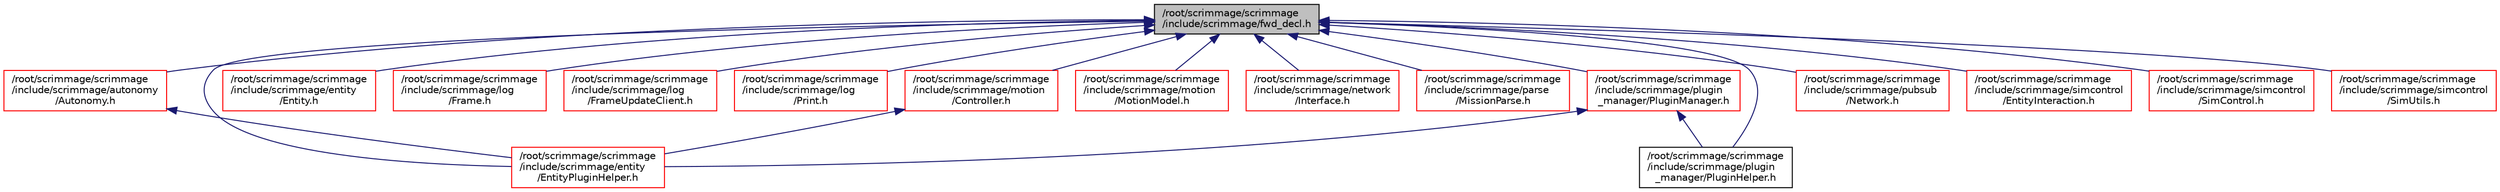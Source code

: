 digraph "/root/scrimmage/scrimmage/include/scrimmage/fwd_decl.h"
{
 // LATEX_PDF_SIZE
  edge [fontname="Helvetica",fontsize="10",labelfontname="Helvetica",labelfontsize="10"];
  node [fontname="Helvetica",fontsize="10",shape=record];
  Node1 [label="/root/scrimmage/scrimmage\l/include/scrimmage/fwd_decl.h",height=0.2,width=0.4,color="black", fillcolor="grey75", style="filled", fontcolor="black",tooltip="Brief file description."];
  Node1 -> Node2 [dir="back",color="midnightblue",fontsize="10",style="solid",fontname="Helvetica"];
  Node2 [label="/root/scrimmage/scrimmage\l/include/scrimmage/autonomy\l/Autonomy.h",height=0.2,width=0.4,color="red", fillcolor="white", style="filled",URL="$Autonomy_8h.html",tooltip="Brief file description."];
  Node2 -> Node4 [dir="back",color="midnightblue",fontsize="10",style="solid",fontname="Helvetica"];
  Node4 [label="/root/scrimmage/scrimmage\l/include/scrimmage/entity\l/EntityPluginHelper.h",height=0.2,width=0.4,color="red", fillcolor="white", style="filled",URL="$EntityPluginHelper_8h.html",tooltip="Brief file description."];
  Node1 -> Node91 [dir="back",color="midnightblue",fontsize="10",style="solid",fontname="Helvetica"];
  Node91 [label="/root/scrimmage/scrimmage\l/include/scrimmage/entity\l/Entity.h",height=0.2,width=0.4,color="red", fillcolor="white", style="filled",URL="$Entity_8h.html",tooltip="Brief file description."];
  Node1 -> Node4 [dir="back",color="midnightblue",fontsize="10",style="solid",fontname="Helvetica"];
  Node1 -> Node174 [dir="back",color="midnightblue",fontsize="10",style="solid",fontname="Helvetica"];
  Node174 [label="/root/scrimmage/scrimmage\l/include/scrimmage/log\l/Frame.h",height=0.2,width=0.4,color="red", fillcolor="white", style="filled",URL="$Frame_8h.html",tooltip="Brief file description."];
  Node1 -> Node178 [dir="back",color="midnightblue",fontsize="10",style="solid",fontname="Helvetica"];
  Node178 [label="/root/scrimmage/scrimmage\l/include/scrimmage/log\l/FrameUpdateClient.h",height=0.2,width=0.4,color="red", fillcolor="white", style="filled",URL="$FrameUpdateClient_8h.html",tooltip="Brief file description."];
  Node1 -> Node180 [dir="back",color="midnightblue",fontsize="10",style="solid",fontname="Helvetica"];
  Node180 [label="/root/scrimmage/scrimmage\l/include/scrimmage/log\l/Print.h",height=0.2,width=0.4,color="red", fillcolor="white", style="filled",URL="$Print_8h.html",tooltip=" "];
  Node1 -> Node181 [dir="back",color="midnightblue",fontsize="10",style="solid",fontname="Helvetica"];
  Node181 [label="/root/scrimmage/scrimmage\l/include/scrimmage/motion\l/Controller.h",height=0.2,width=0.4,color="red", fillcolor="white", style="filled",URL="$Controller_8h.html",tooltip="Brief file description."];
  Node181 -> Node4 [dir="back",color="midnightblue",fontsize="10",style="solid",fontname="Helvetica"];
  Node1 -> Node234 [dir="back",color="midnightblue",fontsize="10",style="solid",fontname="Helvetica"];
  Node234 [label="/root/scrimmage/scrimmage\l/include/scrimmage/motion\l/MotionModel.h",height=0.2,width=0.4,color="red", fillcolor="white", style="filled",URL="$MotionModel_8h.html",tooltip="Brief file description."];
  Node1 -> Node245 [dir="back",color="midnightblue",fontsize="10",style="solid",fontname="Helvetica"];
  Node245 [label="/root/scrimmage/scrimmage\l/include/scrimmage/network\l/Interface.h",height=0.2,width=0.4,color="red", fillcolor="white", style="filled",URL="$Interface_8h.html",tooltip="Brief file description."];
  Node1 -> Node249 [dir="back",color="midnightblue",fontsize="10",style="solid",fontname="Helvetica"];
  Node249 [label="/root/scrimmage/scrimmage\l/include/scrimmage/parse\l/MissionParse.h",height=0.2,width=0.4,color="red", fillcolor="white", style="filled",URL="$MissionParse_8h.html",tooltip="Brief file description."];
  Node1 -> Node252 [dir="back",color="midnightblue",fontsize="10",style="solid",fontname="Helvetica"];
  Node252 [label="/root/scrimmage/scrimmage\l/include/scrimmage/plugin\l_manager/PluginHelper.h",height=0.2,width=0.4,color="black", fillcolor="white", style="filled",URL="$PluginHelper_8h.html",tooltip="Brief file description."];
  Node1 -> Node253 [dir="back",color="midnightblue",fontsize="10",style="solid",fontname="Helvetica"];
  Node253 [label="/root/scrimmage/scrimmage\l/include/scrimmage/plugin\l_manager/PluginManager.h",height=0.2,width=0.4,color="red", fillcolor="white", style="filled",URL="$PluginManager_8h.html",tooltip="Brief file description."];
  Node253 -> Node4 [dir="back",color="midnightblue",fontsize="10",style="solid",fontname="Helvetica"];
  Node253 -> Node252 [dir="back",color="midnightblue",fontsize="10",style="solid",fontname="Helvetica"];
  Node1 -> Node255 [dir="back",color="midnightblue",fontsize="10",style="solid",fontname="Helvetica"];
  Node255 [label="/root/scrimmage/scrimmage\l/include/scrimmage/pubsub\l/Network.h",height=0.2,width=0.4,color="red", fillcolor="white", style="filled",URL="$Network_8h.html",tooltip="Brief file description."];
  Node1 -> Node259 [dir="back",color="midnightblue",fontsize="10",style="solid",fontname="Helvetica"];
  Node259 [label="/root/scrimmage/scrimmage\l/include/scrimmage/simcontrol\l/EntityInteraction.h",height=0.2,width=0.4,color="red", fillcolor="white", style="filled",URL="$EntityInteraction_8h.html",tooltip="Brief file description."];
  Node1 -> Node266 [dir="back",color="midnightblue",fontsize="10",style="solid",fontname="Helvetica"];
  Node266 [label="/root/scrimmage/scrimmage\l/include/scrimmage/simcontrol\l/SimControl.h",height=0.2,width=0.4,color="red", fillcolor="white", style="filled",URL="$SimControl_8h.html",tooltip="Brief file description."];
  Node1 -> Node267 [dir="back",color="midnightblue",fontsize="10",style="solid",fontname="Helvetica"];
  Node267 [label="/root/scrimmage/scrimmage\l/include/scrimmage/simcontrol\l/SimUtils.h",height=0.2,width=0.4,color="red", fillcolor="white", style="filled",URL="$SimUtils_8h.html",tooltip="Brief file description."];
}
